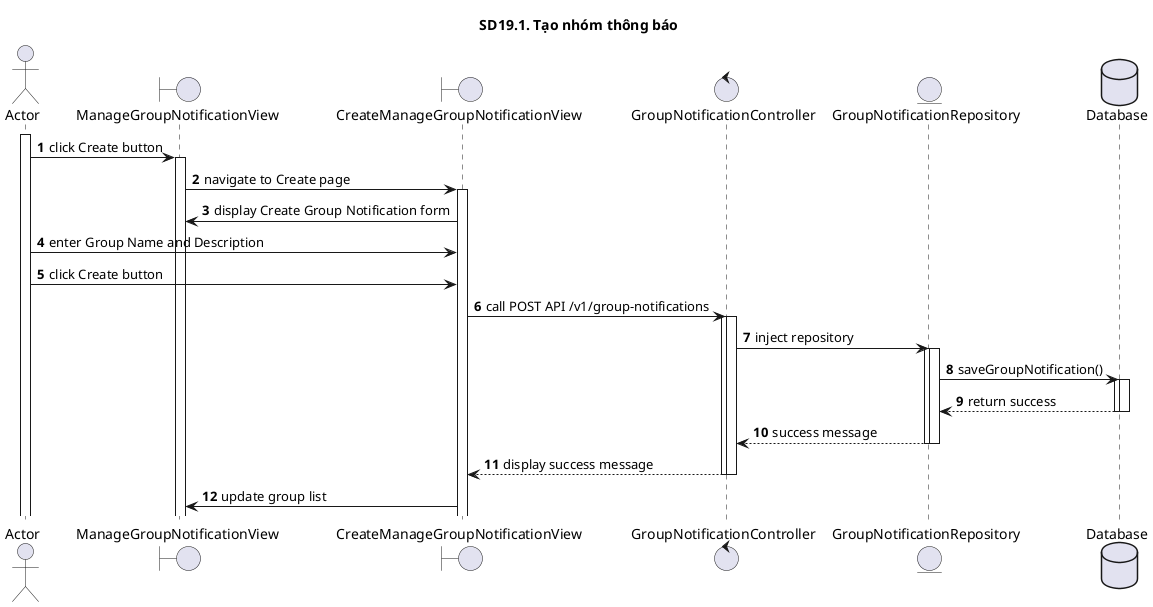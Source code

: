 @startuml SQ
autonumber
title SD19.1. Tạo nhóm thông báo
actor "Actor" as actor
boundary "ManageGroupNotificationView" as view
boundary "CreateManageGroupNotificationView" as create
control "GroupNotificationController" as controller
entity "GroupNotificationRepository" as model
database "Database" as database
activate actor
 actor -> view : click Create button
activate view
    view -> create : navigate to Create page
activate create
    create -> view : display Create Group Notification form
    actor -> create : enter Group Name and Description
    actor -> create : click Create button
    create -> controller : call POST API /v1/group-notifications
    activate controller
activate controller
    controller -> model : inject repository
    activate model
activate model
    model -> database : saveGroupNotification()
    activate database
activate database
    database --> model : return success
deactivate database
    deactivate database
    model --> controller : success message
deactivate model
    deactivate model
    controller --> create : display success message
deactivate controller
    deactivate controller
    create -> view : update group list